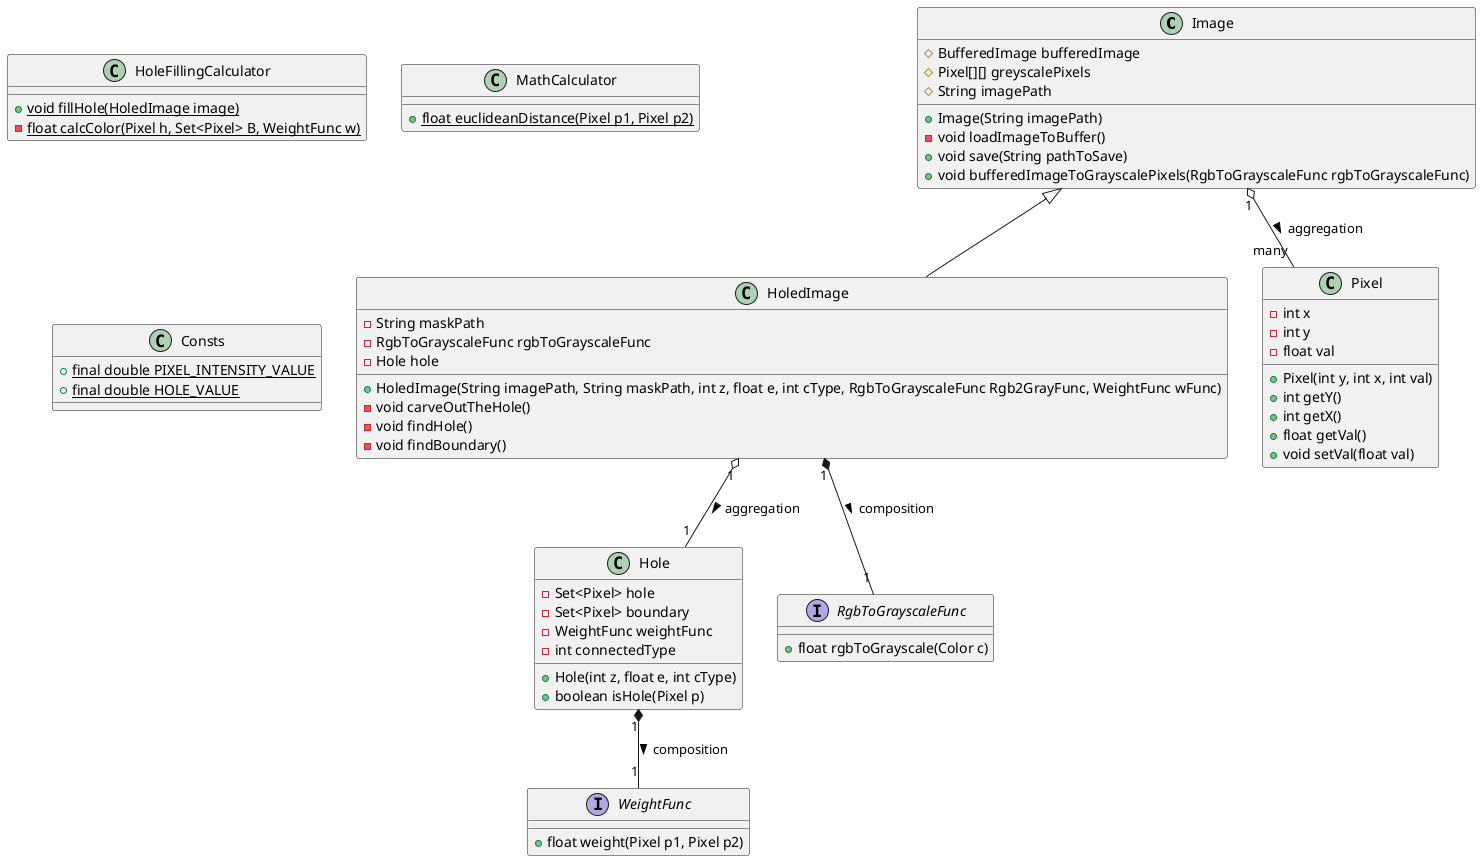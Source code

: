 @startuml
'https://plantuml.com/class-diagram

class Image{
    # BufferedImage bufferedImage
    # Pixel[][] greyscalePixels
    # String imagePath
    + Image(String imagePath)
    - void loadImageToBuffer()
    + void save(String pathToSave)
    + void bufferedImageToGrayscalePixels(RgbToGrayscaleFunc rgbToGrayscaleFunc)
}

class HoledImage extends Image{
    - String maskPath
    - RgbToGrayscaleFunc rgbToGrayscaleFunc
    - Hole hole
    + HoledImage(String imagePath, String maskPath, int z, float e, int cType, RgbToGrayscaleFunc Rgb2GrayFunc, WeightFunc wFunc)
    - void carveOutTheHole()
    - void findHole()
    - void findBoundary()
}

class Hole{
    - Set<Pixel> hole
    - Set<Pixel> boundary
    - WeightFunc weightFunc
    - int connectedType
    + Hole(int z, float e, int cType)
    + boolean isHole(Pixel p)
}

interface WeightFunc{
    + float weight(Pixel p1, Pixel p2)
}

interface RgbToGrayscaleFunc{
    + float rgbToGrayscale(Color c)
}

class Pixel{
    - int x
    - int y
    - float val
    + Pixel(int y, int x, int val)
    + int getY()
    + int getX()
    + float getVal()
    + void setVal(float val)
}

class HoleFillingCalculator{
    + {static} void fillHole(HoledImage image)
    - {static} float calcColor(Pixel h, Set<Pixel> B, WeightFunc w)
}

class MathCalculator{
    + {static} float euclideanDistance(Pixel p1, Pixel p2)
}

class Consts{
    + {static} final double PIXEL_INTENSITY_VALUE
    + {static} final double HOLE_VALUE
}

'Aggregation
Image "1" o-- "many" Pixel : aggregation >
HoledImage "1" o-- "1" Hole : aggregation >


'Composition
HoledImage "1" *-- "1" RgbToGrayscaleFunc : composition >
Hole "1" *-- "1" WeightFunc : composition >

@enduml
